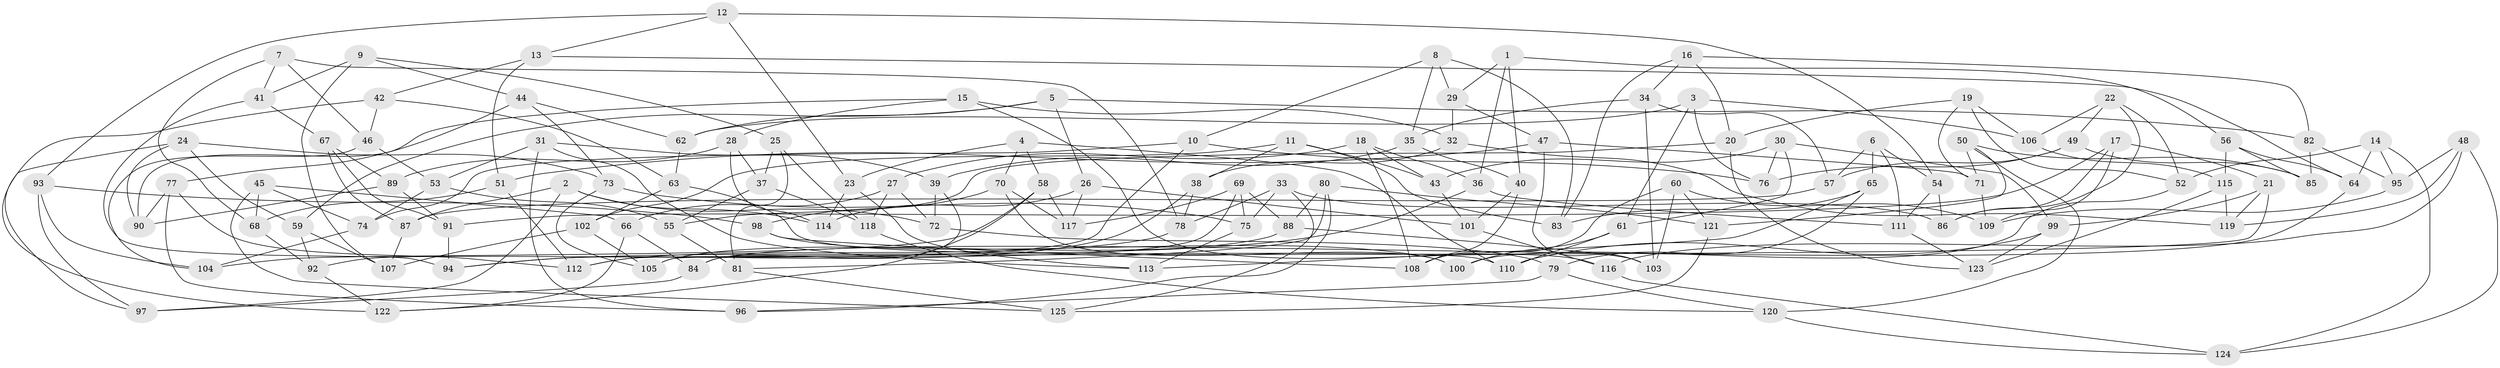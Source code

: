 // coarse degree distribution, {4: 0.7471264367816092, 5: 0.08045977011494253, 8: 0.022988505747126436, 9: 0.022988505747126436, 10: 0.011494252873563218, 3: 0.05747126436781609, 7: 0.034482758620689655, 11: 0.011494252873563218, 6: 0.011494252873563218}
// Generated by graph-tools (version 1.1) at 2025/02/03/04/25 22:02:02]
// undirected, 125 vertices, 250 edges
graph export_dot {
graph [start="1"]
  node [color=gray90,style=filled];
  1;
  2;
  3;
  4;
  5;
  6;
  7;
  8;
  9;
  10;
  11;
  12;
  13;
  14;
  15;
  16;
  17;
  18;
  19;
  20;
  21;
  22;
  23;
  24;
  25;
  26;
  27;
  28;
  29;
  30;
  31;
  32;
  33;
  34;
  35;
  36;
  37;
  38;
  39;
  40;
  41;
  42;
  43;
  44;
  45;
  46;
  47;
  48;
  49;
  50;
  51;
  52;
  53;
  54;
  55;
  56;
  57;
  58;
  59;
  60;
  61;
  62;
  63;
  64;
  65;
  66;
  67;
  68;
  69;
  70;
  71;
  72;
  73;
  74;
  75;
  76;
  77;
  78;
  79;
  80;
  81;
  82;
  83;
  84;
  85;
  86;
  87;
  88;
  89;
  90;
  91;
  92;
  93;
  94;
  95;
  96;
  97;
  98;
  99;
  100;
  101;
  102;
  103;
  104;
  105;
  106;
  107;
  108;
  109;
  110;
  111;
  112;
  113;
  114;
  115;
  116;
  117;
  118;
  119;
  120;
  121;
  122;
  123;
  124;
  125;
  1 -- 36;
  1 -- 29;
  1 -- 40;
  1 -- 56;
  2 -- 72;
  2 -- 114;
  2 -- 87;
  2 -- 97;
  3 -- 61;
  3 -- 106;
  3 -- 62;
  3 -- 76;
  4 -- 23;
  4 -- 58;
  4 -- 70;
  4 -- 110;
  5 -- 26;
  5 -- 82;
  5 -- 62;
  5 -- 59;
  6 -- 57;
  6 -- 65;
  6 -- 54;
  6 -- 111;
  7 -- 68;
  7 -- 46;
  7 -- 78;
  7 -- 41;
  8 -- 35;
  8 -- 10;
  8 -- 83;
  8 -- 29;
  9 -- 25;
  9 -- 41;
  9 -- 44;
  9 -- 107;
  10 -- 74;
  10 -- 76;
  10 -- 92;
  11 -- 38;
  11 -- 83;
  11 -- 43;
  11 -- 102;
  12 -- 93;
  12 -- 13;
  12 -- 23;
  12 -- 54;
  13 -- 42;
  13 -- 64;
  13 -- 51;
  14 -- 64;
  14 -- 95;
  14 -- 124;
  14 -- 52;
  15 -- 116;
  15 -- 28;
  15 -- 90;
  15 -- 32;
  16 -- 83;
  16 -- 82;
  16 -- 20;
  16 -- 34;
  17 -- 86;
  17 -- 91;
  17 -- 109;
  17 -- 21;
  18 -- 27;
  18 -- 43;
  18 -- 108;
  18 -- 36;
  19 -- 52;
  19 -- 20;
  19 -- 106;
  19 -- 71;
  20 -- 55;
  20 -- 123;
  21 -- 119;
  21 -- 105;
  21 -- 99;
  22 -- 49;
  22 -- 86;
  22 -- 52;
  22 -- 106;
  23 -- 113;
  23 -- 114;
  24 -- 73;
  24 -- 97;
  24 -- 90;
  24 -- 59;
  25 -- 37;
  25 -- 118;
  25 -- 81;
  26 -- 114;
  26 -- 117;
  26 -- 101;
  27 -- 72;
  27 -- 118;
  27 -- 66;
  28 -- 89;
  28 -- 114;
  28 -- 37;
  29 -- 32;
  29 -- 47;
  30 -- 43;
  30 -- 99;
  30 -- 61;
  30 -- 76;
  31 -- 96;
  31 -- 53;
  31 -- 113;
  31 -- 39;
  32 -- 38;
  32 -- 119;
  33 -- 78;
  33 -- 75;
  33 -- 86;
  33 -- 125;
  34 -- 103;
  34 -- 35;
  34 -- 57;
  35 -- 40;
  35 -- 39;
  36 -- 94;
  36 -- 111;
  37 -- 118;
  37 -- 55;
  38 -- 78;
  38 -- 94;
  39 -- 72;
  39 -- 84;
  40 -- 101;
  40 -- 108;
  41 -- 67;
  41 -- 94;
  42 -- 122;
  42 -- 46;
  42 -- 63;
  43 -- 101;
  44 -- 77;
  44 -- 62;
  44 -- 73;
  45 -- 125;
  45 -- 68;
  45 -- 74;
  45 -- 66;
  46 -- 53;
  46 -- 104;
  47 -- 51;
  47 -- 71;
  47 -- 103;
  48 -- 116;
  48 -- 95;
  48 -- 124;
  48 -- 119;
  49 -- 85;
  49 -- 76;
  49 -- 57;
  50 -- 85;
  50 -- 120;
  50 -- 71;
  50 -- 121;
  51 -- 112;
  51 -- 68;
  52 -- 100;
  53 -- 74;
  53 -- 55;
  54 -- 86;
  54 -- 111;
  55 -- 81;
  56 -- 115;
  56 -- 85;
  56 -- 64;
  57 -- 87;
  58 -- 117;
  58 -- 122;
  58 -- 104;
  59 -- 107;
  59 -- 92;
  60 -- 108;
  60 -- 121;
  60 -- 103;
  60 -- 109;
  61 -- 100;
  61 -- 110;
  62 -- 63;
  63 -- 110;
  63 -- 102;
  64 -- 84;
  65 -- 79;
  65 -- 83;
  65 -- 113;
  66 -- 122;
  66 -- 84;
  67 -- 87;
  67 -- 89;
  67 -- 91;
  68 -- 92;
  69 -- 88;
  69 -- 75;
  69 -- 117;
  69 -- 112;
  70 -- 98;
  70 -- 100;
  70 -- 117;
  71 -- 109;
  72 -- 79;
  73 -- 105;
  73 -- 75;
  74 -- 104;
  75 -- 113;
  77 -- 96;
  77 -- 90;
  77 -- 112;
  78 -- 112;
  79 -- 96;
  79 -- 120;
  80 -- 81;
  80 -- 121;
  80 -- 96;
  80 -- 88;
  81 -- 125;
  82 -- 85;
  82 -- 95;
  84 -- 97;
  87 -- 107;
  88 -- 105;
  88 -- 103;
  89 -- 91;
  89 -- 90;
  91 -- 94;
  92 -- 122;
  93 -- 97;
  93 -- 104;
  93 -- 98;
  95 -- 109;
  98 -- 108;
  98 -- 100;
  99 -- 123;
  99 -- 110;
  101 -- 116;
  102 -- 107;
  102 -- 105;
  106 -- 115;
  111 -- 123;
  115 -- 119;
  115 -- 123;
  116 -- 124;
  118 -- 120;
  120 -- 124;
  121 -- 125;
}
